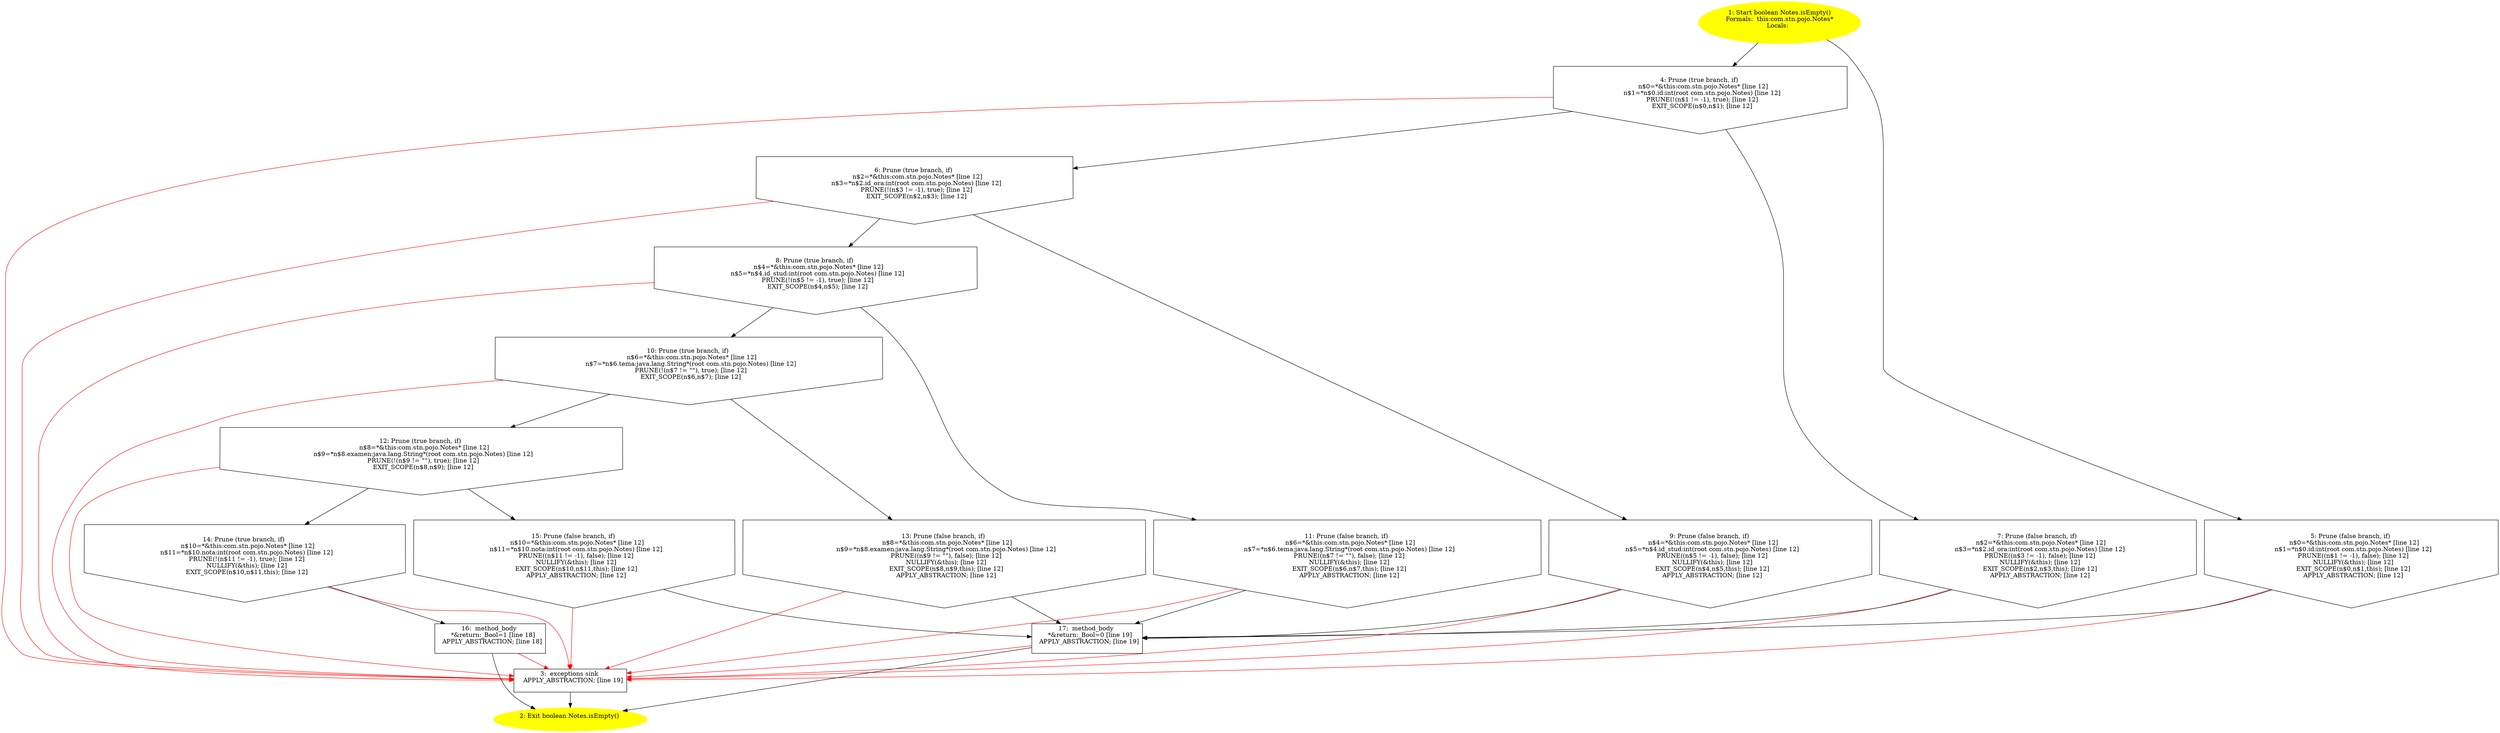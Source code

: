 /* @generated */
digraph cfg {
"com.stn.pojo.Notes.isEmpty():boolean.b90e4dd3dfbd2305a021b60c252a4b82_1" [label="1: Start boolean Notes.isEmpty()\nFormals:  this:com.stn.pojo.Notes*\nLocals:  \n  " color=yellow style=filled]
	

	 "com.stn.pojo.Notes.isEmpty():boolean.b90e4dd3dfbd2305a021b60c252a4b82_1" -> "com.stn.pojo.Notes.isEmpty():boolean.b90e4dd3dfbd2305a021b60c252a4b82_4" ;
	 "com.stn.pojo.Notes.isEmpty():boolean.b90e4dd3dfbd2305a021b60c252a4b82_1" -> "com.stn.pojo.Notes.isEmpty():boolean.b90e4dd3dfbd2305a021b60c252a4b82_5" ;
"com.stn.pojo.Notes.isEmpty():boolean.b90e4dd3dfbd2305a021b60c252a4b82_2" [label="2: Exit boolean Notes.isEmpty() \n  " color=yellow style=filled]
	

"com.stn.pojo.Notes.isEmpty():boolean.b90e4dd3dfbd2305a021b60c252a4b82_3" [label="3:  exceptions sink \n   APPLY_ABSTRACTION; [line 19]\n " shape="box"]
	

	 "com.stn.pojo.Notes.isEmpty():boolean.b90e4dd3dfbd2305a021b60c252a4b82_3" -> "com.stn.pojo.Notes.isEmpty():boolean.b90e4dd3dfbd2305a021b60c252a4b82_2" ;
"com.stn.pojo.Notes.isEmpty():boolean.b90e4dd3dfbd2305a021b60c252a4b82_4" [label="4: Prune (true branch, if) \n   n$0=*&this:com.stn.pojo.Notes* [line 12]\n  n$1=*n$0.id:int(root com.stn.pojo.Notes) [line 12]\n  PRUNE(!(n$1 != -1), true); [line 12]\n  EXIT_SCOPE(n$0,n$1); [line 12]\n " shape="invhouse"]
	

	 "com.stn.pojo.Notes.isEmpty():boolean.b90e4dd3dfbd2305a021b60c252a4b82_4" -> "com.stn.pojo.Notes.isEmpty():boolean.b90e4dd3dfbd2305a021b60c252a4b82_6" ;
	 "com.stn.pojo.Notes.isEmpty():boolean.b90e4dd3dfbd2305a021b60c252a4b82_4" -> "com.stn.pojo.Notes.isEmpty():boolean.b90e4dd3dfbd2305a021b60c252a4b82_7" ;
	 "com.stn.pojo.Notes.isEmpty():boolean.b90e4dd3dfbd2305a021b60c252a4b82_4" -> "com.stn.pojo.Notes.isEmpty():boolean.b90e4dd3dfbd2305a021b60c252a4b82_3" [color="red" ];
"com.stn.pojo.Notes.isEmpty():boolean.b90e4dd3dfbd2305a021b60c252a4b82_5" [label="5: Prune (false branch, if) \n   n$0=*&this:com.stn.pojo.Notes* [line 12]\n  n$1=*n$0.id:int(root com.stn.pojo.Notes) [line 12]\n  PRUNE((n$1 != -1), false); [line 12]\n  NULLIFY(&this); [line 12]\n  EXIT_SCOPE(n$0,n$1,this); [line 12]\n  APPLY_ABSTRACTION; [line 12]\n " shape="invhouse"]
	

	 "com.stn.pojo.Notes.isEmpty():boolean.b90e4dd3dfbd2305a021b60c252a4b82_5" -> "com.stn.pojo.Notes.isEmpty():boolean.b90e4dd3dfbd2305a021b60c252a4b82_17" ;
	 "com.stn.pojo.Notes.isEmpty():boolean.b90e4dd3dfbd2305a021b60c252a4b82_5" -> "com.stn.pojo.Notes.isEmpty():boolean.b90e4dd3dfbd2305a021b60c252a4b82_3" [color="red" ];
"com.stn.pojo.Notes.isEmpty():boolean.b90e4dd3dfbd2305a021b60c252a4b82_6" [label="6: Prune (true branch, if) \n   n$2=*&this:com.stn.pojo.Notes* [line 12]\n  n$3=*n$2.id_ora:int(root com.stn.pojo.Notes) [line 12]\n  PRUNE(!(n$3 != -1), true); [line 12]\n  EXIT_SCOPE(n$2,n$3); [line 12]\n " shape="invhouse"]
	

	 "com.stn.pojo.Notes.isEmpty():boolean.b90e4dd3dfbd2305a021b60c252a4b82_6" -> "com.stn.pojo.Notes.isEmpty():boolean.b90e4dd3dfbd2305a021b60c252a4b82_8" ;
	 "com.stn.pojo.Notes.isEmpty():boolean.b90e4dd3dfbd2305a021b60c252a4b82_6" -> "com.stn.pojo.Notes.isEmpty():boolean.b90e4dd3dfbd2305a021b60c252a4b82_9" ;
	 "com.stn.pojo.Notes.isEmpty():boolean.b90e4dd3dfbd2305a021b60c252a4b82_6" -> "com.stn.pojo.Notes.isEmpty():boolean.b90e4dd3dfbd2305a021b60c252a4b82_3" [color="red" ];
"com.stn.pojo.Notes.isEmpty():boolean.b90e4dd3dfbd2305a021b60c252a4b82_7" [label="7: Prune (false branch, if) \n   n$2=*&this:com.stn.pojo.Notes* [line 12]\n  n$3=*n$2.id_ora:int(root com.stn.pojo.Notes) [line 12]\n  PRUNE((n$3 != -1), false); [line 12]\n  NULLIFY(&this); [line 12]\n  EXIT_SCOPE(n$2,n$3,this); [line 12]\n  APPLY_ABSTRACTION; [line 12]\n " shape="invhouse"]
	

	 "com.stn.pojo.Notes.isEmpty():boolean.b90e4dd3dfbd2305a021b60c252a4b82_7" -> "com.stn.pojo.Notes.isEmpty():boolean.b90e4dd3dfbd2305a021b60c252a4b82_17" ;
	 "com.stn.pojo.Notes.isEmpty():boolean.b90e4dd3dfbd2305a021b60c252a4b82_7" -> "com.stn.pojo.Notes.isEmpty():boolean.b90e4dd3dfbd2305a021b60c252a4b82_3" [color="red" ];
"com.stn.pojo.Notes.isEmpty():boolean.b90e4dd3dfbd2305a021b60c252a4b82_8" [label="8: Prune (true branch, if) \n   n$4=*&this:com.stn.pojo.Notes* [line 12]\n  n$5=*n$4.id_stud:int(root com.stn.pojo.Notes) [line 12]\n  PRUNE(!(n$5 != -1), true); [line 12]\n  EXIT_SCOPE(n$4,n$5); [line 12]\n " shape="invhouse"]
	

	 "com.stn.pojo.Notes.isEmpty():boolean.b90e4dd3dfbd2305a021b60c252a4b82_8" -> "com.stn.pojo.Notes.isEmpty():boolean.b90e4dd3dfbd2305a021b60c252a4b82_10" ;
	 "com.stn.pojo.Notes.isEmpty():boolean.b90e4dd3dfbd2305a021b60c252a4b82_8" -> "com.stn.pojo.Notes.isEmpty():boolean.b90e4dd3dfbd2305a021b60c252a4b82_11" ;
	 "com.stn.pojo.Notes.isEmpty():boolean.b90e4dd3dfbd2305a021b60c252a4b82_8" -> "com.stn.pojo.Notes.isEmpty():boolean.b90e4dd3dfbd2305a021b60c252a4b82_3" [color="red" ];
"com.stn.pojo.Notes.isEmpty():boolean.b90e4dd3dfbd2305a021b60c252a4b82_9" [label="9: Prune (false branch, if) \n   n$4=*&this:com.stn.pojo.Notes* [line 12]\n  n$5=*n$4.id_stud:int(root com.stn.pojo.Notes) [line 12]\n  PRUNE((n$5 != -1), false); [line 12]\n  NULLIFY(&this); [line 12]\n  EXIT_SCOPE(n$4,n$5,this); [line 12]\n  APPLY_ABSTRACTION; [line 12]\n " shape="invhouse"]
	

	 "com.stn.pojo.Notes.isEmpty():boolean.b90e4dd3dfbd2305a021b60c252a4b82_9" -> "com.stn.pojo.Notes.isEmpty():boolean.b90e4dd3dfbd2305a021b60c252a4b82_17" ;
	 "com.stn.pojo.Notes.isEmpty():boolean.b90e4dd3dfbd2305a021b60c252a4b82_9" -> "com.stn.pojo.Notes.isEmpty():boolean.b90e4dd3dfbd2305a021b60c252a4b82_3" [color="red" ];
"com.stn.pojo.Notes.isEmpty():boolean.b90e4dd3dfbd2305a021b60c252a4b82_10" [label="10: Prune (true branch, if) \n   n$6=*&this:com.stn.pojo.Notes* [line 12]\n  n$7=*n$6.tema:java.lang.String*(root com.stn.pojo.Notes) [line 12]\n  PRUNE(!(n$7 != \"\"), true); [line 12]\n  EXIT_SCOPE(n$6,n$7); [line 12]\n " shape="invhouse"]
	

	 "com.stn.pojo.Notes.isEmpty():boolean.b90e4dd3dfbd2305a021b60c252a4b82_10" -> "com.stn.pojo.Notes.isEmpty():boolean.b90e4dd3dfbd2305a021b60c252a4b82_12" ;
	 "com.stn.pojo.Notes.isEmpty():boolean.b90e4dd3dfbd2305a021b60c252a4b82_10" -> "com.stn.pojo.Notes.isEmpty():boolean.b90e4dd3dfbd2305a021b60c252a4b82_13" ;
	 "com.stn.pojo.Notes.isEmpty():boolean.b90e4dd3dfbd2305a021b60c252a4b82_10" -> "com.stn.pojo.Notes.isEmpty():boolean.b90e4dd3dfbd2305a021b60c252a4b82_3" [color="red" ];
"com.stn.pojo.Notes.isEmpty():boolean.b90e4dd3dfbd2305a021b60c252a4b82_11" [label="11: Prune (false branch, if) \n   n$6=*&this:com.stn.pojo.Notes* [line 12]\n  n$7=*n$6.tema:java.lang.String*(root com.stn.pojo.Notes) [line 12]\n  PRUNE((n$7 != \"\"), false); [line 12]\n  NULLIFY(&this); [line 12]\n  EXIT_SCOPE(n$6,n$7,this); [line 12]\n  APPLY_ABSTRACTION; [line 12]\n " shape="invhouse"]
	

	 "com.stn.pojo.Notes.isEmpty():boolean.b90e4dd3dfbd2305a021b60c252a4b82_11" -> "com.stn.pojo.Notes.isEmpty():boolean.b90e4dd3dfbd2305a021b60c252a4b82_17" ;
	 "com.stn.pojo.Notes.isEmpty():boolean.b90e4dd3dfbd2305a021b60c252a4b82_11" -> "com.stn.pojo.Notes.isEmpty():boolean.b90e4dd3dfbd2305a021b60c252a4b82_3" [color="red" ];
"com.stn.pojo.Notes.isEmpty():boolean.b90e4dd3dfbd2305a021b60c252a4b82_12" [label="12: Prune (true branch, if) \n   n$8=*&this:com.stn.pojo.Notes* [line 12]\n  n$9=*n$8.examen:java.lang.String*(root com.stn.pojo.Notes) [line 12]\n  PRUNE(!(n$9 != \"\"), true); [line 12]\n  EXIT_SCOPE(n$8,n$9); [line 12]\n " shape="invhouse"]
	

	 "com.stn.pojo.Notes.isEmpty():boolean.b90e4dd3dfbd2305a021b60c252a4b82_12" -> "com.stn.pojo.Notes.isEmpty():boolean.b90e4dd3dfbd2305a021b60c252a4b82_14" ;
	 "com.stn.pojo.Notes.isEmpty():boolean.b90e4dd3dfbd2305a021b60c252a4b82_12" -> "com.stn.pojo.Notes.isEmpty():boolean.b90e4dd3dfbd2305a021b60c252a4b82_15" ;
	 "com.stn.pojo.Notes.isEmpty():boolean.b90e4dd3dfbd2305a021b60c252a4b82_12" -> "com.stn.pojo.Notes.isEmpty():boolean.b90e4dd3dfbd2305a021b60c252a4b82_3" [color="red" ];
"com.stn.pojo.Notes.isEmpty():boolean.b90e4dd3dfbd2305a021b60c252a4b82_13" [label="13: Prune (false branch, if) \n   n$8=*&this:com.stn.pojo.Notes* [line 12]\n  n$9=*n$8.examen:java.lang.String*(root com.stn.pojo.Notes) [line 12]\n  PRUNE((n$9 != \"\"), false); [line 12]\n  NULLIFY(&this); [line 12]\n  EXIT_SCOPE(n$8,n$9,this); [line 12]\n  APPLY_ABSTRACTION; [line 12]\n " shape="invhouse"]
	

	 "com.stn.pojo.Notes.isEmpty():boolean.b90e4dd3dfbd2305a021b60c252a4b82_13" -> "com.stn.pojo.Notes.isEmpty():boolean.b90e4dd3dfbd2305a021b60c252a4b82_17" ;
	 "com.stn.pojo.Notes.isEmpty():boolean.b90e4dd3dfbd2305a021b60c252a4b82_13" -> "com.stn.pojo.Notes.isEmpty():boolean.b90e4dd3dfbd2305a021b60c252a4b82_3" [color="red" ];
"com.stn.pojo.Notes.isEmpty():boolean.b90e4dd3dfbd2305a021b60c252a4b82_14" [label="14: Prune (true branch, if) \n   n$10=*&this:com.stn.pojo.Notes* [line 12]\n  n$11=*n$10.nota:int(root com.stn.pojo.Notes) [line 12]\n  PRUNE(!(n$11 != -1), true); [line 12]\n  NULLIFY(&this); [line 12]\n  EXIT_SCOPE(n$10,n$11,this); [line 12]\n " shape="invhouse"]
	

	 "com.stn.pojo.Notes.isEmpty():boolean.b90e4dd3dfbd2305a021b60c252a4b82_14" -> "com.stn.pojo.Notes.isEmpty():boolean.b90e4dd3dfbd2305a021b60c252a4b82_16" ;
	 "com.stn.pojo.Notes.isEmpty():boolean.b90e4dd3dfbd2305a021b60c252a4b82_14" -> "com.stn.pojo.Notes.isEmpty():boolean.b90e4dd3dfbd2305a021b60c252a4b82_3" [color="red" ];
"com.stn.pojo.Notes.isEmpty():boolean.b90e4dd3dfbd2305a021b60c252a4b82_15" [label="15: Prune (false branch, if) \n   n$10=*&this:com.stn.pojo.Notes* [line 12]\n  n$11=*n$10.nota:int(root com.stn.pojo.Notes) [line 12]\n  PRUNE((n$11 != -1), false); [line 12]\n  NULLIFY(&this); [line 12]\n  EXIT_SCOPE(n$10,n$11,this); [line 12]\n  APPLY_ABSTRACTION; [line 12]\n " shape="invhouse"]
	

	 "com.stn.pojo.Notes.isEmpty():boolean.b90e4dd3dfbd2305a021b60c252a4b82_15" -> "com.stn.pojo.Notes.isEmpty():boolean.b90e4dd3dfbd2305a021b60c252a4b82_17" ;
	 "com.stn.pojo.Notes.isEmpty():boolean.b90e4dd3dfbd2305a021b60c252a4b82_15" -> "com.stn.pojo.Notes.isEmpty():boolean.b90e4dd3dfbd2305a021b60c252a4b82_3" [color="red" ];
"com.stn.pojo.Notes.isEmpty():boolean.b90e4dd3dfbd2305a021b60c252a4b82_16" [label="16:  method_body \n   *&return:_Bool=1 [line 18]\n  APPLY_ABSTRACTION; [line 18]\n " shape="box"]
	

	 "com.stn.pojo.Notes.isEmpty():boolean.b90e4dd3dfbd2305a021b60c252a4b82_16" -> "com.stn.pojo.Notes.isEmpty():boolean.b90e4dd3dfbd2305a021b60c252a4b82_2" ;
	 "com.stn.pojo.Notes.isEmpty():boolean.b90e4dd3dfbd2305a021b60c252a4b82_16" -> "com.stn.pojo.Notes.isEmpty():boolean.b90e4dd3dfbd2305a021b60c252a4b82_3" [color="red" ];
"com.stn.pojo.Notes.isEmpty():boolean.b90e4dd3dfbd2305a021b60c252a4b82_17" [label="17:  method_body \n   *&return:_Bool=0 [line 19]\n  APPLY_ABSTRACTION; [line 19]\n " shape="box"]
	

	 "com.stn.pojo.Notes.isEmpty():boolean.b90e4dd3dfbd2305a021b60c252a4b82_17" -> "com.stn.pojo.Notes.isEmpty():boolean.b90e4dd3dfbd2305a021b60c252a4b82_2" ;
	 "com.stn.pojo.Notes.isEmpty():boolean.b90e4dd3dfbd2305a021b60c252a4b82_17" -> "com.stn.pojo.Notes.isEmpty():boolean.b90e4dd3dfbd2305a021b60c252a4b82_3" [color="red" ];
}
